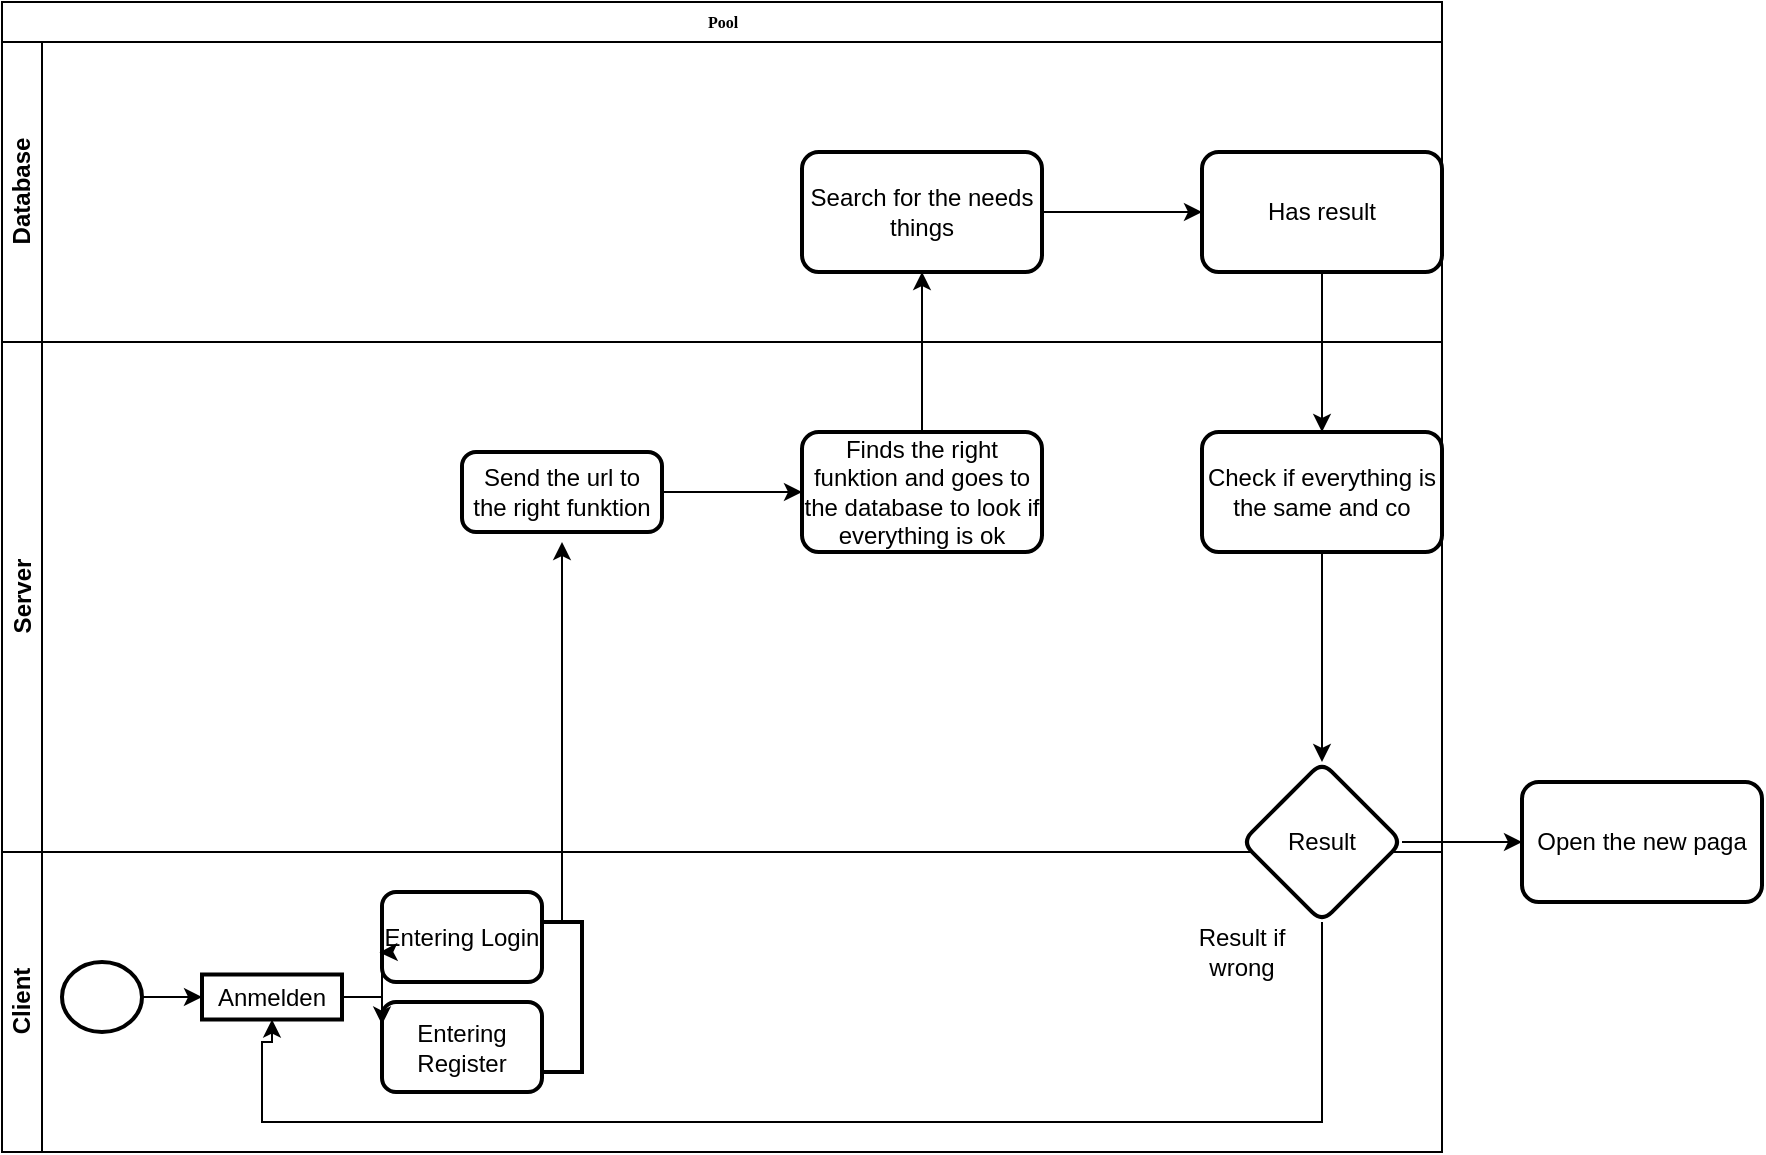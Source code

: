 <mxfile version="17.2.4" type="device"><diagram name="Page-1" id="c7488fd3-1785-93aa-aadb-54a6760d102a"><mxGraphModel dx="2332" dy="978" grid="1" gridSize="10" guides="1" tooltips="1" connect="1" arrows="1" fold="1" page="1" pageScale="1" pageWidth="1100" pageHeight="850" background="none" math="0" shadow="0"><root><mxCell id="0"/><mxCell id="1" parent="0"/><mxCell id="2b4e8129b02d487f-1" value="Pool" style="swimlane;html=1;childLayout=stackLayout;horizontal=1;startSize=20;horizontalStack=0;rounded=0;shadow=0;labelBackgroundColor=none;strokeWidth=1;fontFamily=Verdana;fontSize=8;align=center;" parent="1" vertex="1"><mxGeometry x="180" y="70" width="720" height="575" as="geometry"/></mxCell><mxCell id="2b4e8129b02d487f-2" value="Database&lt;br&gt;" style="swimlane;html=1;startSize=20;horizontal=0;" parent="2b4e8129b02d487f-1" vertex="1"><mxGeometry y="20" width="720" height="150" as="geometry"/></mxCell><mxCell id="Pw-9va0zdBqRBO6ag2FB-16" value="Has result" style="whiteSpace=wrap;html=1;rounded=1;arcSize=14;strokeWidth=2;" vertex="1" parent="2b4e8129b02d487f-2"><mxGeometry x="600" y="55" width="120" height="60" as="geometry"/></mxCell><mxCell id="2b4e8129b02d487f-3" value="Server&lt;br&gt;" style="swimlane;html=1;startSize=20;horizontal=0;" parent="2b4e8129b02d487f-1" vertex="1"><mxGeometry y="170" width="720" height="255" as="geometry"/></mxCell><mxCell id="Pw-9va0zdBqRBO6ag2FB-13" value="" style="edgeStyle=orthogonalEdgeStyle;rounded=0;orthogonalLoop=1;jettySize=auto;html=1;" edge="1" parent="2b4e8129b02d487f-3" source="Pw-9va0zdBqRBO6ag2FB-10" target="Pw-9va0zdBqRBO6ag2FB-12"><mxGeometry relative="1" as="geometry"/></mxCell><mxCell id="Pw-9va0zdBqRBO6ag2FB-10" value="Send the url to the right funktion" style="rounded=1;whiteSpace=wrap;html=1;absoluteArcSize=1;arcSize=14;strokeWidth=2;" vertex="1" parent="2b4e8129b02d487f-3"><mxGeometry x="230" y="55" width="100" height="40" as="geometry"/></mxCell><mxCell id="Pw-9va0zdBqRBO6ag2FB-15" value="" style="edgeStyle=orthogonalEdgeStyle;rounded=0;orthogonalLoop=1;jettySize=auto;html=1;" edge="1" parent="2b4e8129b02d487f-3" source="Pw-9va0zdBqRBO6ag2FB-12" target="Pw-9va0zdBqRBO6ag2FB-14"><mxGeometry relative="1" as="geometry"/></mxCell><mxCell id="Pw-9va0zdBqRBO6ag2FB-12" value="Finds the right funktion and goes to the database to look if everything is ok" style="whiteSpace=wrap;html=1;rounded=1;arcSize=14;strokeWidth=2;" vertex="1" parent="2b4e8129b02d487f-3"><mxGeometry x="400" y="45" width="120" height="60" as="geometry"/></mxCell><mxCell id="Pw-9va0zdBqRBO6ag2FB-14" value="Search for the needs things" style="whiteSpace=wrap;html=1;rounded=1;arcSize=14;strokeWidth=2;" vertex="1" parent="2b4e8129b02d487f-3"><mxGeometry x="400" y="-95" width="120" height="60" as="geometry"/></mxCell><mxCell id="Pw-9va0zdBqRBO6ag2FB-18" value="Check if everything is the same and co" style="whiteSpace=wrap;html=1;rounded=1;arcSize=14;strokeWidth=2;" vertex="1" parent="2b4e8129b02d487f-3"><mxGeometry x="600" y="45" width="120" height="60" as="geometry"/></mxCell><mxCell id="2b4e8129b02d487f-4" value="Client&lt;br&gt;" style="swimlane;html=1;startSize=20;horizontal=0;" parent="2b4e8129b02d487f-1" vertex="1"><mxGeometry y="425" width="720" height="150" as="geometry"/></mxCell><mxCell id="Pw-9va0zdBqRBO6ag2FB-2" value="" style="strokeWidth=2;html=1;shape=mxgraph.flowchart.start_2;whiteSpace=wrap;" vertex="1" parent="2b4e8129b02d487f-4"><mxGeometry x="30" y="55" width="40" height="35" as="geometry"/></mxCell><mxCell id="Pw-9va0zdBqRBO6ag2FB-3" value="Entering Login" style="rounded=1;whiteSpace=wrap;html=1;absoluteArcSize=1;arcSize=14;strokeWidth=2;" vertex="1" parent="2b4e8129b02d487f-4"><mxGeometry x="190" y="20" width="80" height="45" as="geometry"/></mxCell><mxCell id="Pw-9va0zdBqRBO6ag2FB-6" value="Entering Register" style="rounded=1;whiteSpace=wrap;html=1;absoluteArcSize=1;arcSize=14;strokeWidth=2;" vertex="1" parent="2b4e8129b02d487f-4"><mxGeometry x="190" y="75" width="80" height="45" as="geometry"/></mxCell><mxCell id="Pw-9va0zdBqRBO6ag2FB-9" value="" style="strokeWidth=2;html=1;shape=mxgraph.flowchart.annotation_1;align=left;pointerEvents=1;rotation=-180;" vertex="1" parent="2b4e8129b02d487f-4"><mxGeometry x="270" y="35" width="20" height="75" as="geometry"/></mxCell><mxCell id="Pw-9va0zdBqRBO6ag2FB-24" style="edgeStyle=orthogonalEdgeStyle;rounded=0;orthogonalLoop=1;jettySize=auto;html=1;" edge="1" parent="2b4e8129b02d487f-4" source="Pw-9va0zdBqRBO6ag2FB-22" target="Pw-9va0zdBqRBO6ag2FB-28"><mxGeometry relative="1" as="geometry"><Array as="points"><mxPoint x="660" y="135"/><mxPoint x="130" y="135"/><mxPoint x="130" y="95"/><mxPoint x="135" y="95"/></Array></mxGeometry></mxCell><mxCell id="Pw-9va0zdBqRBO6ag2FB-22" value="Result" style="rhombus;whiteSpace=wrap;html=1;rounded=1;arcSize=14;strokeWidth=2;" vertex="1" parent="2b4e8129b02d487f-4"><mxGeometry x="620" y="-45" width="80" height="80" as="geometry"/></mxCell><mxCell id="Pw-9va0zdBqRBO6ag2FB-25" value="Result if wrong" style="text;html=1;strokeColor=none;fillColor=none;align=center;verticalAlign=middle;whiteSpace=wrap;rounded=0;" vertex="1" parent="2b4e8129b02d487f-4"><mxGeometry x="590" y="35" width="60" height="30" as="geometry"/></mxCell><mxCell id="Pw-9va0zdBqRBO6ag2FB-30" style="edgeStyle=orthogonalEdgeStyle;rounded=0;orthogonalLoop=1;jettySize=auto;html=1;entryX=-0.016;entryY=0.672;entryDx=0;entryDy=0;entryPerimeter=0;" edge="1" parent="2b4e8129b02d487f-4" source="Pw-9va0zdBqRBO6ag2FB-28" target="Pw-9va0zdBqRBO6ag2FB-3"><mxGeometry relative="1" as="geometry"/></mxCell><mxCell id="Pw-9va0zdBqRBO6ag2FB-31" style="edgeStyle=orthogonalEdgeStyle;rounded=0;orthogonalLoop=1;jettySize=auto;html=1;entryX=0;entryY=0.25;entryDx=0;entryDy=0;" edge="1" parent="2b4e8129b02d487f-4" source="Pw-9va0zdBqRBO6ag2FB-28" target="Pw-9va0zdBqRBO6ag2FB-6"><mxGeometry relative="1" as="geometry"/></mxCell><mxCell id="Pw-9va0zdBqRBO6ag2FB-28" value="Anmelden" style="whiteSpace=wrap;html=1;strokeWidth=2;" vertex="1" parent="2b4e8129b02d487f-4"><mxGeometry x="100" y="61.25" width="70" height="22.5" as="geometry"/></mxCell><mxCell id="Pw-9va0zdBqRBO6ag2FB-29" value="" style="edgeStyle=orthogonalEdgeStyle;rounded=0;orthogonalLoop=1;jettySize=auto;html=1;" edge="1" parent="2b4e8129b02d487f-4" source="Pw-9va0zdBqRBO6ag2FB-2" target="Pw-9va0zdBqRBO6ag2FB-28"><mxGeometry relative="1" as="geometry"/></mxCell><mxCell id="Pw-9va0zdBqRBO6ag2FB-17" value="" style="edgeStyle=orthogonalEdgeStyle;rounded=0;orthogonalLoop=1;jettySize=auto;html=1;" edge="1" parent="2b4e8129b02d487f-1" source="Pw-9va0zdBqRBO6ag2FB-14" target="Pw-9va0zdBqRBO6ag2FB-16"><mxGeometry relative="1" as="geometry"/></mxCell><mxCell id="Pw-9va0zdBqRBO6ag2FB-19" value="" style="edgeStyle=orthogonalEdgeStyle;rounded=0;orthogonalLoop=1;jettySize=auto;html=1;" edge="1" parent="2b4e8129b02d487f-1" source="Pw-9va0zdBqRBO6ag2FB-16" target="Pw-9va0zdBqRBO6ag2FB-18"><mxGeometry relative="1" as="geometry"/></mxCell><mxCell id="Pw-9va0zdBqRBO6ag2FB-23" value="" style="edgeStyle=orthogonalEdgeStyle;rounded=0;orthogonalLoop=1;jettySize=auto;html=1;" edge="1" parent="2b4e8129b02d487f-1" source="Pw-9va0zdBqRBO6ag2FB-18" target="Pw-9va0zdBqRBO6ag2FB-22"><mxGeometry relative="1" as="geometry"/></mxCell><mxCell id="Pw-9va0zdBqRBO6ag2FB-11" style="edgeStyle=orthogonalEdgeStyle;rounded=0;orthogonalLoop=1;jettySize=auto;html=1;" edge="1" parent="1" source="Pw-9va0zdBqRBO6ag2FB-9"><mxGeometry relative="1" as="geometry"><mxPoint x="460" y="340" as="targetPoint"/></mxGeometry></mxCell><mxCell id="Pw-9va0zdBqRBO6ag2FB-32" value="Open the new paga" style="whiteSpace=wrap;html=1;rounded=1;arcSize=14;strokeWidth=2;" vertex="1" parent="1"><mxGeometry x="940" y="460" width="120" height="60" as="geometry"/></mxCell><mxCell id="Pw-9va0zdBqRBO6ag2FB-33" value="" style="edgeStyle=orthogonalEdgeStyle;rounded=0;orthogonalLoop=1;jettySize=auto;html=1;" edge="1" parent="1" source="Pw-9va0zdBqRBO6ag2FB-22" target="Pw-9va0zdBqRBO6ag2FB-32"><mxGeometry relative="1" as="geometry"/></mxCell></root></mxGraphModel></diagram></mxfile>